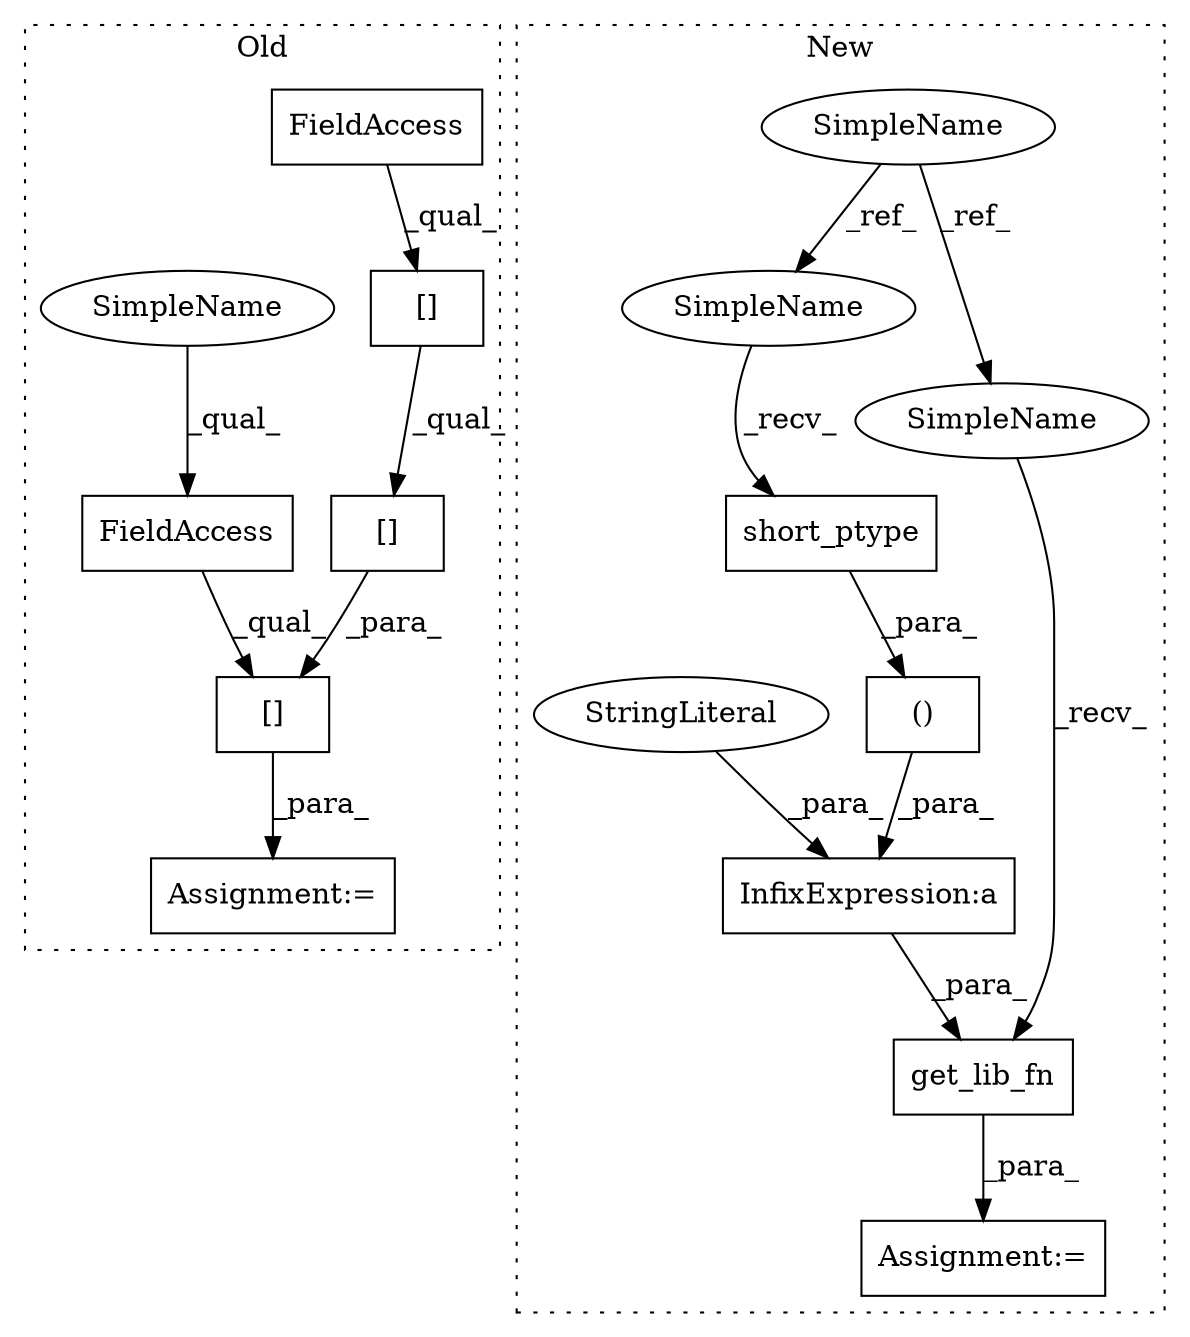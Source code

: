 digraph G {
subgraph cluster0 {
1 [label="[]" a="2" s="5920,5974" l="13,1" shape="box"];
3 [label="FieldAccess" a="22" s="5920" l="12" shape="box"];
6 [label="[]" a="2" s="5933,5973" l="31,1" shape="box"];
9 [label="[]" a="2" s="5933,5962" l="20,1" shape="box"];
10 [label="FieldAccess" a="22" s="5933" l="19" shape="box"];
13 [label="Assignment:=" a="7" s="5919" l="1" shape="box"];
16 [label="SimpleName" a="42" s="5920" l="3" shape="ellipse"];
label = "Old";
style="dotted";
}
subgraph cluster1 {
2 [label="short_ptype" a="32" s="4211,4232" l="12,1" shape="box"];
4 [label="InfixExpression:a" a="27" s="4195" l="10" shape="box"];
5 [label="()" a="106" s="4205" l="50" shape="box"];
7 [label="SimpleName" a="42" s="1134" l="5" shape="ellipse"];
8 [label="get_lib_fn" a="32" s="4166,4255" l="11,2" shape="box"];
11 [label="Assignment:=" a="7" s="4159" l="1" shape="box"];
12 [label="StringLiteral" a="45" s="4177" l="18" shape="ellipse"];
14 [label="SimpleName" a="42" s="4205" l="5" shape="ellipse"];
15 [label="SimpleName" a="42" s="4160" l="5" shape="ellipse"];
label = "New";
style="dotted";
}
1 -> 13 [label="_para_"];
2 -> 5 [label="_para_"];
3 -> 1 [label="_qual_"];
4 -> 8 [label="_para_"];
5 -> 4 [label="_para_"];
6 -> 1 [label="_para_"];
7 -> 14 [label="_ref_"];
7 -> 15 [label="_ref_"];
8 -> 11 [label="_para_"];
9 -> 6 [label="_qual_"];
10 -> 9 [label="_qual_"];
12 -> 4 [label="_para_"];
14 -> 2 [label="_recv_"];
15 -> 8 [label="_recv_"];
16 -> 3 [label="_qual_"];
}